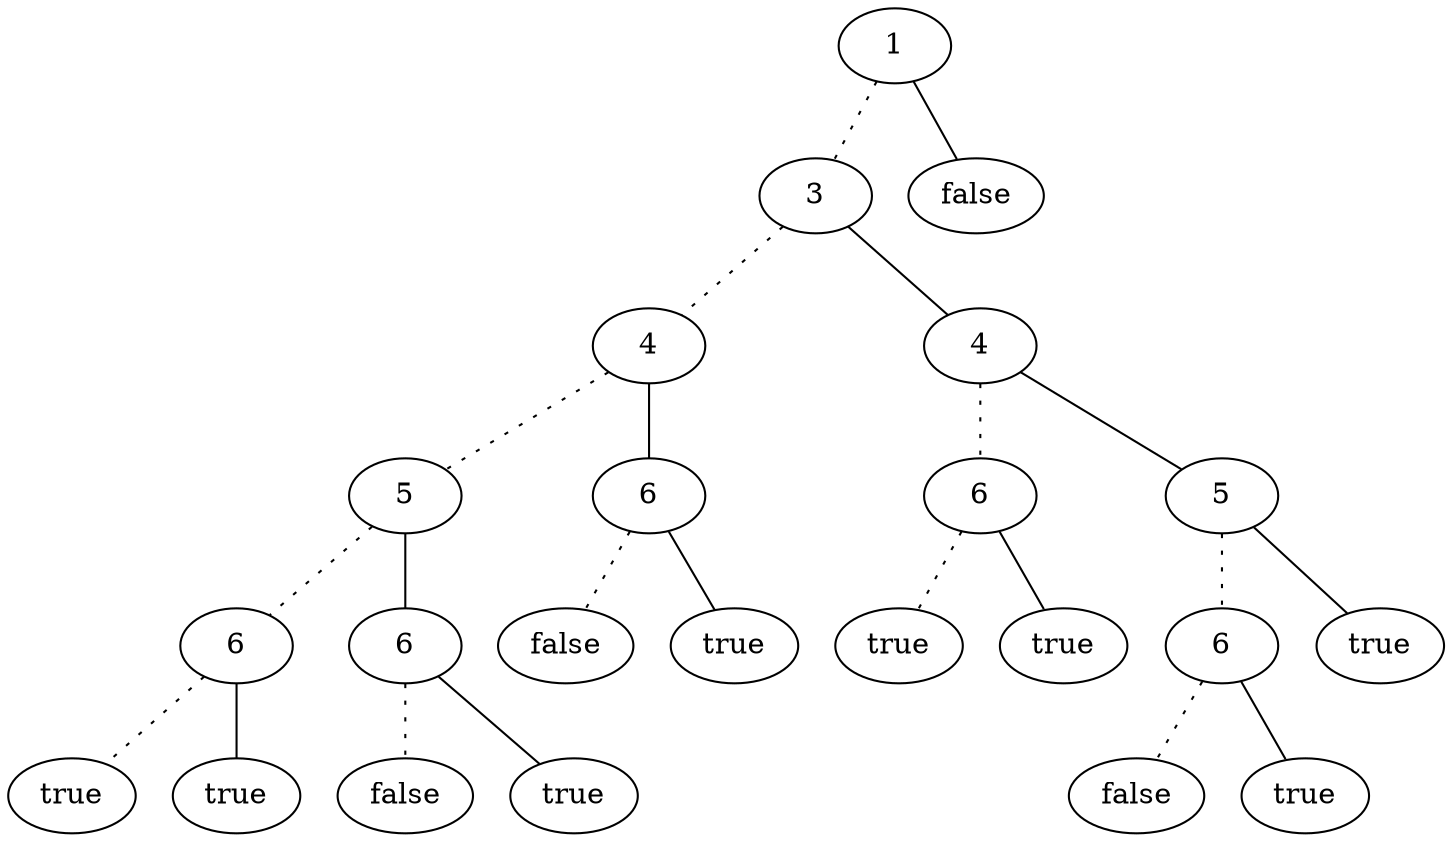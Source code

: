 graph {
127 [label="1"];
127 -- 128 [style=dotted];
127 -- 149;
128 [label="3"];
128 -- 129 [style=dotted];
128 -- 140;
129 [label="4"];
129 -- 130 [style=dotted];
129 -- 137;
130 [label="5"];
130 -- 131 [style=dotted];
130 -- 134;
131 [label="6"];
131 -- 132 [style=dotted];
131 -- 133;
132 [label="true"];
133 [label="true"];
134 [label="6"];
134 -- 135 [style=dotted];
134 -- 136;
135 [label="false"];
136 [label="true"];
137 [label="6"];
137 -- 138 [style=dotted];
137 -- 139;
138 [label="false"];
139 [label="true"];
140 [label="4"];
140 -- 141 [style=dotted];
140 -- 144;
141 [label="6"];
141 -- 142 [style=dotted];
141 -- 143;
142 [label="true"];
143 [label="true"];
144 [label="5"];
144 -- 145 [style=dotted];
144 -- 148;
145 [label="6"];
145 -- 146 [style=dotted];
145 -- 147;
146 [label="false"];
147 [label="true"];
148 [label="true"];
149 [label="false"];

}
